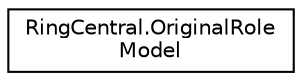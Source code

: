 digraph "Graphical Class Hierarchy"
{
 // LATEX_PDF_SIZE
  edge [fontname="Helvetica",fontsize="10",labelfontname="Helvetica",labelfontsize="10"];
  node [fontname="Helvetica",fontsize="10",shape=record];
  rankdir="LR";
  Node0 [label="RingCentral.OriginalRole\lModel",height=0.2,width=0.4,color="black", fillcolor="white", style="filled",URL="$classRingCentral_1_1OriginalRoleModel.html",tooltip="Role assigned to participant when invite was sent or during join time (if an invite was not sent)"];
}
